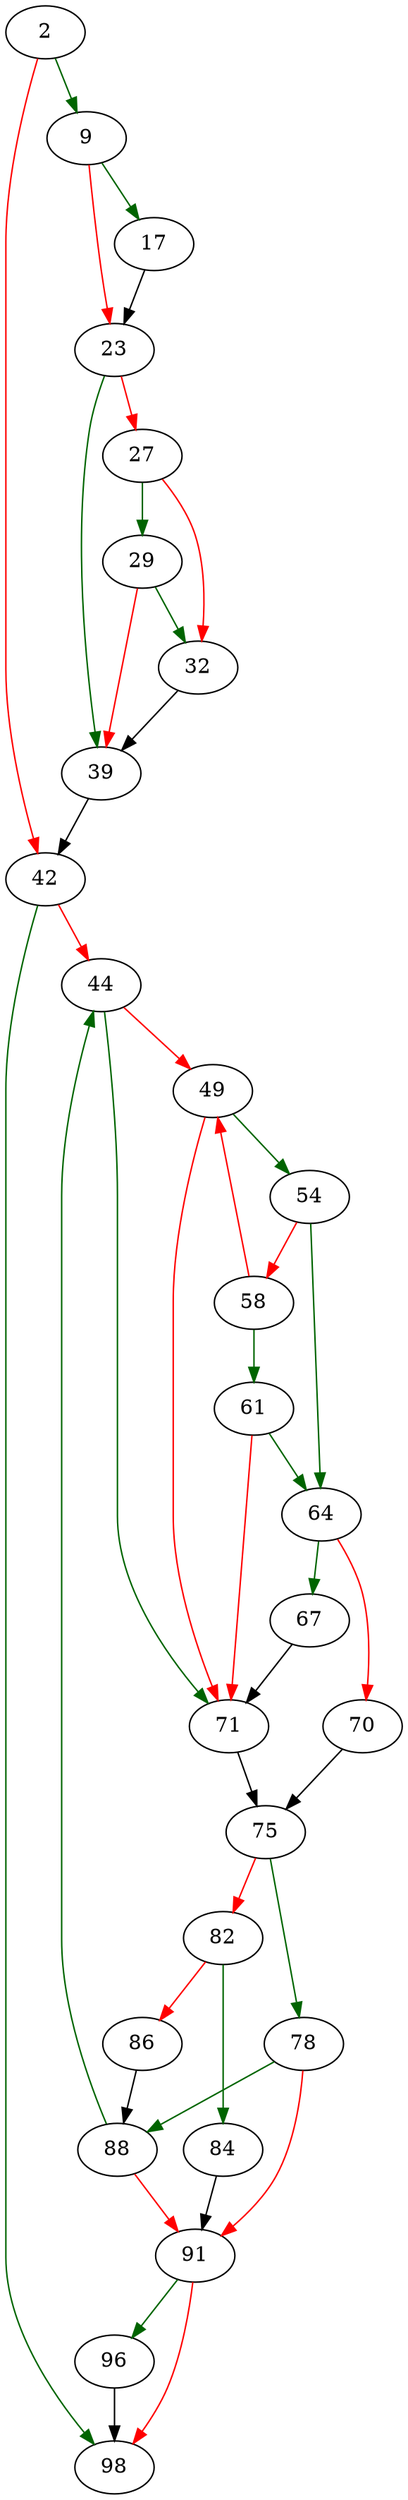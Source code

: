strict digraph "iwrite" {
	// Node definitions.
	2 [entry=true];
	9;
	42;
	17;
	23;
	39;
	27;
	29;
	32;
	98;
	44;
	71;
	49;
	54;
	64;
	58;
	61;
	67;
	70;
	75;
	78;
	82;
	88;
	91;
	84;
	86;
	96;

	// Edge definitions.
	2 -> 9 [
		color=darkgreen
		cond=true
	];
	2 -> 42 [
		color=red
		cond=false
	];
	9 -> 17 [
		color=darkgreen
		cond=true
	];
	9 -> 23 [
		color=red
		cond=false
	];
	42 -> 98 [
		color=darkgreen
		cond=true
	];
	42 -> 44 [
		color=red
		cond=false
	];
	17 -> 23;
	23 -> 39 [
		color=darkgreen
		cond=true
	];
	23 -> 27 [
		color=red
		cond=false
	];
	39 -> 42;
	27 -> 29 [
		color=darkgreen
		cond=true
	];
	27 -> 32 [
		color=red
		cond=false
	];
	29 -> 39 [
		color=red
		cond=false
	];
	29 -> 32 [
		color=darkgreen
		cond=true
	];
	32 -> 39;
	44 -> 71 [
		color=darkgreen
		cond=true
	];
	44 -> 49 [
		color=red
		cond=false
	];
	71 -> 75;
	49 -> 71 [
		color=red
		cond=false
	];
	49 -> 54 [
		color=darkgreen
		cond=true
	];
	54 -> 64 [
		color=darkgreen
		cond=true
	];
	54 -> 58 [
		color=red
		cond=false
	];
	64 -> 67 [
		color=darkgreen
		cond=true
	];
	64 -> 70 [
		color=red
		cond=false
	];
	58 -> 49 [
		color=red
		cond=false
	];
	58 -> 61 [
		color=darkgreen
		cond=true
	];
	61 -> 71 [
		color=red
		cond=false
	];
	61 -> 64 [
		color=darkgreen
		cond=true
	];
	67 -> 71;
	70 -> 75;
	75 -> 78 [
		color=darkgreen
		cond=true
	];
	75 -> 82 [
		color=red
		cond=false
	];
	78 -> 88 [
		color=darkgreen
		cond=true
	];
	78 -> 91 [
		color=red
		cond=false
	];
	82 -> 84 [
		color=darkgreen
		cond=true
	];
	82 -> 86 [
		color=red
		cond=false
	];
	88 -> 44 [
		color=darkgreen
		cond=true
	];
	88 -> 91 [
		color=red
		cond=false
	];
	91 -> 98 [
		color=red
		cond=false
	];
	91 -> 96 [
		color=darkgreen
		cond=true
	];
	84 -> 91;
	86 -> 88;
	96 -> 98;
}